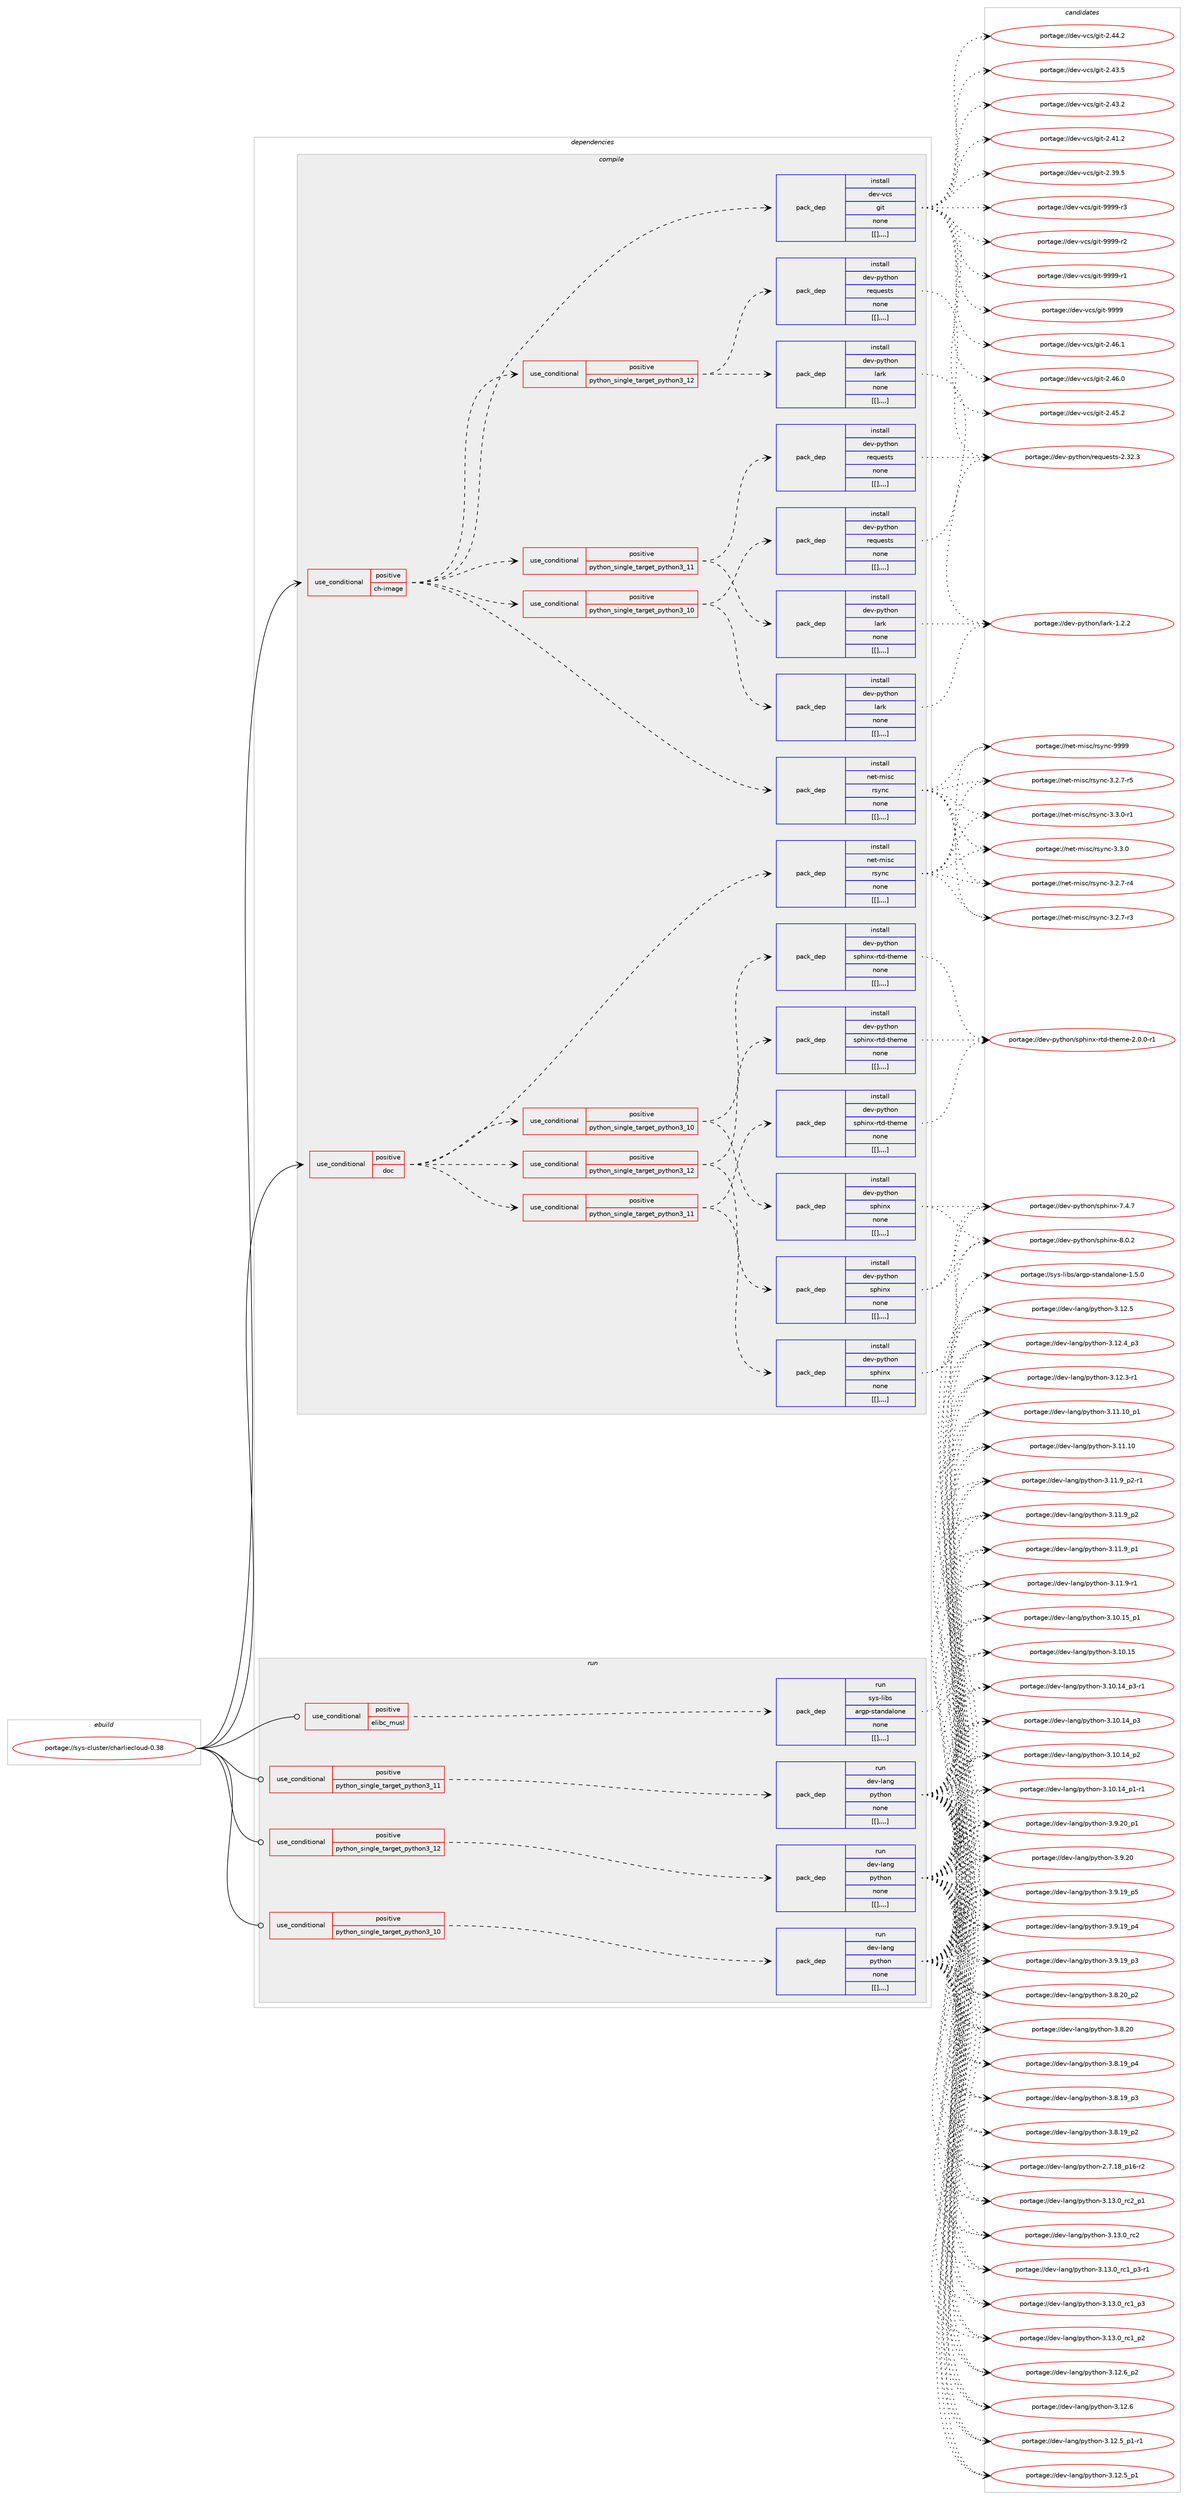 digraph prolog {

# *************
# Graph options
# *************

newrank=true;
concentrate=true;
compound=true;
graph [rankdir=LR,fontname=Helvetica,fontsize=10,ranksep=1.5];#, ranksep=2.5, nodesep=0.2];
edge  [arrowhead=vee];
node  [fontname=Helvetica,fontsize=10];

# **********
# The ebuild
# **********

subgraph cluster_leftcol {
color=gray;
label=<<i>ebuild</i>>;
id [label="portage://sys-cluster/charliecloud-0.38", color=red, width=4, href="../sys-cluster/charliecloud-0.38.svg"];
}

# ****************
# The dependencies
# ****************

subgraph cluster_midcol {
color=gray;
label=<<i>dependencies</i>>;
subgraph cluster_compile {
fillcolor="#eeeeee";
style=filled;
label=<<i>compile</i>>;
subgraph cond118757 {
dependency442443 [label=<<TABLE BORDER="0" CELLBORDER="1" CELLSPACING="0" CELLPADDING="4"><TR><TD ROWSPAN="3" CELLPADDING="10">use_conditional</TD></TR><TR><TD>positive</TD></TR><TR><TD>ch-image</TD></TR></TABLE>>, shape=none, color=red];
subgraph cond118758 {
dependency442444 [label=<<TABLE BORDER="0" CELLBORDER="1" CELLSPACING="0" CELLPADDING="4"><TR><TD ROWSPAN="3" CELLPADDING="10">use_conditional</TD></TR><TR><TD>positive</TD></TR><TR><TD>python_single_target_python3_10</TD></TR></TABLE>>, shape=none, color=red];
subgraph pack320725 {
dependency442445 [label=<<TABLE BORDER="0" CELLBORDER="1" CELLSPACING="0" CELLPADDING="4" WIDTH="220"><TR><TD ROWSPAN="6" CELLPADDING="30">pack_dep</TD></TR><TR><TD WIDTH="110">install</TD></TR><TR><TD>dev-python</TD></TR><TR><TD>lark</TD></TR><TR><TD>none</TD></TR><TR><TD>[[],,,,]</TD></TR></TABLE>>, shape=none, color=blue];
}
dependency442444:e -> dependency442445:w [weight=20,style="dashed",arrowhead="vee"];
subgraph pack320726 {
dependency442446 [label=<<TABLE BORDER="0" CELLBORDER="1" CELLSPACING="0" CELLPADDING="4" WIDTH="220"><TR><TD ROWSPAN="6" CELLPADDING="30">pack_dep</TD></TR><TR><TD WIDTH="110">install</TD></TR><TR><TD>dev-python</TD></TR><TR><TD>requests</TD></TR><TR><TD>none</TD></TR><TR><TD>[[],,,,]</TD></TR></TABLE>>, shape=none, color=blue];
}
dependency442444:e -> dependency442446:w [weight=20,style="dashed",arrowhead="vee"];
}
dependency442443:e -> dependency442444:w [weight=20,style="dashed",arrowhead="vee"];
subgraph cond118759 {
dependency442447 [label=<<TABLE BORDER="0" CELLBORDER="1" CELLSPACING="0" CELLPADDING="4"><TR><TD ROWSPAN="3" CELLPADDING="10">use_conditional</TD></TR><TR><TD>positive</TD></TR><TR><TD>python_single_target_python3_11</TD></TR></TABLE>>, shape=none, color=red];
subgraph pack320727 {
dependency442448 [label=<<TABLE BORDER="0" CELLBORDER="1" CELLSPACING="0" CELLPADDING="4" WIDTH="220"><TR><TD ROWSPAN="6" CELLPADDING="30">pack_dep</TD></TR><TR><TD WIDTH="110">install</TD></TR><TR><TD>dev-python</TD></TR><TR><TD>lark</TD></TR><TR><TD>none</TD></TR><TR><TD>[[],,,,]</TD></TR></TABLE>>, shape=none, color=blue];
}
dependency442447:e -> dependency442448:w [weight=20,style="dashed",arrowhead="vee"];
subgraph pack320728 {
dependency442449 [label=<<TABLE BORDER="0" CELLBORDER="1" CELLSPACING="0" CELLPADDING="4" WIDTH="220"><TR><TD ROWSPAN="6" CELLPADDING="30">pack_dep</TD></TR><TR><TD WIDTH="110">install</TD></TR><TR><TD>dev-python</TD></TR><TR><TD>requests</TD></TR><TR><TD>none</TD></TR><TR><TD>[[],,,,]</TD></TR></TABLE>>, shape=none, color=blue];
}
dependency442447:e -> dependency442449:w [weight=20,style="dashed",arrowhead="vee"];
}
dependency442443:e -> dependency442447:w [weight=20,style="dashed",arrowhead="vee"];
subgraph cond118760 {
dependency442450 [label=<<TABLE BORDER="0" CELLBORDER="1" CELLSPACING="0" CELLPADDING="4"><TR><TD ROWSPAN="3" CELLPADDING="10">use_conditional</TD></TR><TR><TD>positive</TD></TR><TR><TD>python_single_target_python3_12</TD></TR></TABLE>>, shape=none, color=red];
subgraph pack320729 {
dependency442451 [label=<<TABLE BORDER="0" CELLBORDER="1" CELLSPACING="0" CELLPADDING="4" WIDTH="220"><TR><TD ROWSPAN="6" CELLPADDING="30">pack_dep</TD></TR><TR><TD WIDTH="110">install</TD></TR><TR><TD>dev-python</TD></TR><TR><TD>lark</TD></TR><TR><TD>none</TD></TR><TR><TD>[[],,,,]</TD></TR></TABLE>>, shape=none, color=blue];
}
dependency442450:e -> dependency442451:w [weight=20,style="dashed",arrowhead="vee"];
subgraph pack320730 {
dependency442452 [label=<<TABLE BORDER="0" CELLBORDER="1" CELLSPACING="0" CELLPADDING="4" WIDTH="220"><TR><TD ROWSPAN="6" CELLPADDING="30">pack_dep</TD></TR><TR><TD WIDTH="110">install</TD></TR><TR><TD>dev-python</TD></TR><TR><TD>requests</TD></TR><TR><TD>none</TD></TR><TR><TD>[[],,,,]</TD></TR></TABLE>>, shape=none, color=blue];
}
dependency442450:e -> dependency442452:w [weight=20,style="dashed",arrowhead="vee"];
}
dependency442443:e -> dependency442450:w [weight=20,style="dashed",arrowhead="vee"];
subgraph pack320731 {
dependency442453 [label=<<TABLE BORDER="0" CELLBORDER="1" CELLSPACING="0" CELLPADDING="4" WIDTH="220"><TR><TD ROWSPAN="6" CELLPADDING="30">pack_dep</TD></TR><TR><TD WIDTH="110">install</TD></TR><TR><TD>dev-vcs</TD></TR><TR><TD>git</TD></TR><TR><TD>none</TD></TR><TR><TD>[[],,,,]</TD></TR></TABLE>>, shape=none, color=blue];
}
dependency442443:e -> dependency442453:w [weight=20,style="dashed",arrowhead="vee"];
subgraph pack320732 {
dependency442454 [label=<<TABLE BORDER="0" CELLBORDER="1" CELLSPACING="0" CELLPADDING="4" WIDTH="220"><TR><TD ROWSPAN="6" CELLPADDING="30">pack_dep</TD></TR><TR><TD WIDTH="110">install</TD></TR><TR><TD>net-misc</TD></TR><TR><TD>rsync</TD></TR><TR><TD>none</TD></TR><TR><TD>[[],,,,]</TD></TR></TABLE>>, shape=none, color=blue];
}
dependency442443:e -> dependency442454:w [weight=20,style="dashed",arrowhead="vee"];
}
id:e -> dependency442443:w [weight=20,style="solid",arrowhead="vee"];
subgraph cond118761 {
dependency442455 [label=<<TABLE BORDER="0" CELLBORDER="1" CELLSPACING="0" CELLPADDING="4"><TR><TD ROWSPAN="3" CELLPADDING="10">use_conditional</TD></TR><TR><TD>positive</TD></TR><TR><TD>doc</TD></TR></TABLE>>, shape=none, color=red];
subgraph cond118762 {
dependency442456 [label=<<TABLE BORDER="0" CELLBORDER="1" CELLSPACING="0" CELLPADDING="4"><TR><TD ROWSPAN="3" CELLPADDING="10">use_conditional</TD></TR><TR><TD>positive</TD></TR><TR><TD>python_single_target_python3_10</TD></TR></TABLE>>, shape=none, color=red];
subgraph pack320733 {
dependency442457 [label=<<TABLE BORDER="0" CELLBORDER="1" CELLSPACING="0" CELLPADDING="4" WIDTH="220"><TR><TD ROWSPAN="6" CELLPADDING="30">pack_dep</TD></TR><TR><TD WIDTH="110">install</TD></TR><TR><TD>dev-python</TD></TR><TR><TD>sphinx</TD></TR><TR><TD>none</TD></TR><TR><TD>[[],,,,]</TD></TR></TABLE>>, shape=none, color=blue];
}
dependency442456:e -> dependency442457:w [weight=20,style="dashed",arrowhead="vee"];
subgraph pack320734 {
dependency442458 [label=<<TABLE BORDER="0" CELLBORDER="1" CELLSPACING="0" CELLPADDING="4" WIDTH="220"><TR><TD ROWSPAN="6" CELLPADDING="30">pack_dep</TD></TR><TR><TD WIDTH="110">install</TD></TR><TR><TD>dev-python</TD></TR><TR><TD>sphinx-rtd-theme</TD></TR><TR><TD>none</TD></TR><TR><TD>[[],,,,]</TD></TR></TABLE>>, shape=none, color=blue];
}
dependency442456:e -> dependency442458:w [weight=20,style="dashed",arrowhead="vee"];
}
dependency442455:e -> dependency442456:w [weight=20,style="dashed",arrowhead="vee"];
subgraph cond118763 {
dependency442459 [label=<<TABLE BORDER="0" CELLBORDER="1" CELLSPACING="0" CELLPADDING="4"><TR><TD ROWSPAN="3" CELLPADDING="10">use_conditional</TD></TR><TR><TD>positive</TD></TR><TR><TD>python_single_target_python3_11</TD></TR></TABLE>>, shape=none, color=red];
subgraph pack320735 {
dependency442460 [label=<<TABLE BORDER="0" CELLBORDER="1" CELLSPACING="0" CELLPADDING="4" WIDTH="220"><TR><TD ROWSPAN="6" CELLPADDING="30">pack_dep</TD></TR><TR><TD WIDTH="110">install</TD></TR><TR><TD>dev-python</TD></TR><TR><TD>sphinx</TD></TR><TR><TD>none</TD></TR><TR><TD>[[],,,,]</TD></TR></TABLE>>, shape=none, color=blue];
}
dependency442459:e -> dependency442460:w [weight=20,style="dashed",arrowhead="vee"];
subgraph pack320736 {
dependency442461 [label=<<TABLE BORDER="0" CELLBORDER="1" CELLSPACING="0" CELLPADDING="4" WIDTH="220"><TR><TD ROWSPAN="6" CELLPADDING="30">pack_dep</TD></TR><TR><TD WIDTH="110">install</TD></TR><TR><TD>dev-python</TD></TR><TR><TD>sphinx-rtd-theme</TD></TR><TR><TD>none</TD></TR><TR><TD>[[],,,,]</TD></TR></TABLE>>, shape=none, color=blue];
}
dependency442459:e -> dependency442461:w [weight=20,style="dashed",arrowhead="vee"];
}
dependency442455:e -> dependency442459:w [weight=20,style="dashed",arrowhead="vee"];
subgraph cond118764 {
dependency442462 [label=<<TABLE BORDER="0" CELLBORDER="1" CELLSPACING="0" CELLPADDING="4"><TR><TD ROWSPAN="3" CELLPADDING="10">use_conditional</TD></TR><TR><TD>positive</TD></TR><TR><TD>python_single_target_python3_12</TD></TR></TABLE>>, shape=none, color=red];
subgraph pack320737 {
dependency442463 [label=<<TABLE BORDER="0" CELLBORDER="1" CELLSPACING="0" CELLPADDING="4" WIDTH="220"><TR><TD ROWSPAN="6" CELLPADDING="30">pack_dep</TD></TR><TR><TD WIDTH="110">install</TD></TR><TR><TD>dev-python</TD></TR><TR><TD>sphinx</TD></TR><TR><TD>none</TD></TR><TR><TD>[[],,,,]</TD></TR></TABLE>>, shape=none, color=blue];
}
dependency442462:e -> dependency442463:w [weight=20,style="dashed",arrowhead="vee"];
subgraph pack320738 {
dependency442464 [label=<<TABLE BORDER="0" CELLBORDER="1" CELLSPACING="0" CELLPADDING="4" WIDTH="220"><TR><TD ROWSPAN="6" CELLPADDING="30">pack_dep</TD></TR><TR><TD WIDTH="110">install</TD></TR><TR><TD>dev-python</TD></TR><TR><TD>sphinx-rtd-theme</TD></TR><TR><TD>none</TD></TR><TR><TD>[[],,,,]</TD></TR></TABLE>>, shape=none, color=blue];
}
dependency442462:e -> dependency442464:w [weight=20,style="dashed",arrowhead="vee"];
}
dependency442455:e -> dependency442462:w [weight=20,style="dashed",arrowhead="vee"];
subgraph pack320739 {
dependency442465 [label=<<TABLE BORDER="0" CELLBORDER="1" CELLSPACING="0" CELLPADDING="4" WIDTH="220"><TR><TD ROWSPAN="6" CELLPADDING="30">pack_dep</TD></TR><TR><TD WIDTH="110">install</TD></TR><TR><TD>net-misc</TD></TR><TR><TD>rsync</TD></TR><TR><TD>none</TD></TR><TR><TD>[[],,,,]</TD></TR></TABLE>>, shape=none, color=blue];
}
dependency442455:e -> dependency442465:w [weight=20,style="dashed",arrowhead="vee"];
}
id:e -> dependency442455:w [weight=20,style="solid",arrowhead="vee"];
}
subgraph cluster_compileandrun {
fillcolor="#eeeeee";
style=filled;
label=<<i>compile and run</i>>;
}
subgraph cluster_run {
fillcolor="#eeeeee";
style=filled;
label=<<i>run</i>>;
subgraph cond118765 {
dependency442466 [label=<<TABLE BORDER="0" CELLBORDER="1" CELLSPACING="0" CELLPADDING="4"><TR><TD ROWSPAN="3" CELLPADDING="10">use_conditional</TD></TR><TR><TD>positive</TD></TR><TR><TD>elibc_musl</TD></TR></TABLE>>, shape=none, color=red];
subgraph pack320740 {
dependency442467 [label=<<TABLE BORDER="0" CELLBORDER="1" CELLSPACING="0" CELLPADDING="4" WIDTH="220"><TR><TD ROWSPAN="6" CELLPADDING="30">pack_dep</TD></TR><TR><TD WIDTH="110">run</TD></TR><TR><TD>sys-libs</TD></TR><TR><TD>argp-standalone</TD></TR><TR><TD>none</TD></TR><TR><TD>[[],,,,]</TD></TR></TABLE>>, shape=none, color=blue];
}
dependency442466:e -> dependency442467:w [weight=20,style="dashed",arrowhead="vee"];
}
id:e -> dependency442466:w [weight=20,style="solid",arrowhead="odot"];
subgraph cond118766 {
dependency442468 [label=<<TABLE BORDER="0" CELLBORDER="1" CELLSPACING="0" CELLPADDING="4"><TR><TD ROWSPAN="3" CELLPADDING="10">use_conditional</TD></TR><TR><TD>positive</TD></TR><TR><TD>python_single_target_python3_10</TD></TR></TABLE>>, shape=none, color=red];
subgraph pack320741 {
dependency442469 [label=<<TABLE BORDER="0" CELLBORDER="1" CELLSPACING="0" CELLPADDING="4" WIDTH="220"><TR><TD ROWSPAN="6" CELLPADDING="30">pack_dep</TD></TR><TR><TD WIDTH="110">run</TD></TR><TR><TD>dev-lang</TD></TR><TR><TD>python</TD></TR><TR><TD>none</TD></TR><TR><TD>[[],,,,]</TD></TR></TABLE>>, shape=none, color=blue];
}
dependency442468:e -> dependency442469:w [weight=20,style="dashed",arrowhead="vee"];
}
id:e -> dependency442468:w [weight=20,style="solid",arrowhead="odot"];
subgraph cond118767 {
dependency442470 [label=<<TABLE BORDER="0" CELLBORDER="1" CELLSPACING="0" CELLPADDING="4"><TR><TD ROWSPAN="3" CELLPADDING="10">use_conditional</TD></TR><TR><TD>positive</TD></TR><TR><TD>python_single_target_python3_11</TD></TR></TABLE>>, shape=none, color=red];
subgraph pack320742 {
dependency442471 [label=<<TABLE BORDER="0" CELLBORDER="1" CELLSPACING="0" CELLPADDING="4" WIDTH="220"><TR><TD ROWSPAN="6" CELLPADDING="30">pack_dep</TD></TR><TR><TD WIDTH="110">run</TD></TR><TR><TD>dev-lang</TD></TR><TR><TD>python</TD></TR><TR><TD>none</TD></TR><TR><TD>[[],,,,]</TD></TR></TABLE>>, shape=none, color=blue];
}
dependency442470:e -> dependency442471:w [weight=20,style="dashed",arrowhead="vee"];
}
id:e -> dependency442470:w [weight=20,style="solid",arrowhead="odot"];
subgraph cond118768 {
dependency442472 [label=<<TABLE BORDER="0" CELLBORDER="1" CELLSPACING="0" CELLPADDING="4"><TR><TD ROWSPAN="3" CELLPADDING="10">use_conditional</TD></TR><TR><TD>positive</TD></TR><TR><TD>python_single_target_python3_12</TD></TR></TABLE>>, shape=none, color=red];
subgraph pack320743 {
dependency442473 [label=<<TABLE BORDER="0" CELLBORDER="1" CELLSPACING="0" CELLPADDING="4" WIDTH="220"><TR><TD ROWSPAN="6" CELLPADDING="30">pack_dep</TD></TR><TR><TD WIDTH="110">run</TD></TR><TR><TD>dev-lang</TD></TR><TR><TD>python</TD></TR><TR><TD>none</TD></TR><TR><TD>[[],,,,]</TD></TR></TABLE>>, shape=none, color=blue];
}
dependency442472:e -> dependency442473:w [weight=20,style="dashed",arrowhead="vee"];
}
id:e -> dependency442472:w [weight=20,style="solid",arrowhead="odot"];
}
}

# **************
# The candidates
# **************

subgraph cluster_choices {
rank=same;
color=gray;
label=<<i>candidates</i>>;

subgraph choice320725 {
color=black;
nodesep=1;
choice100101118451121211161041111104710897114107454946504650 [label="portage://dev-python/lark-1.2.2", color=red, width=4,href="../dev-python/lark-1.2.2.svg"];
dependency442445:e -> choice100101118451121211161041111104710897114107454946504650:w [style=dotted,weight="100"];
}
subgraph choice320726 {
color=black;
nodesep=1;
choice100101118451121211161041111104711410111311710111511611545504651504651 [label="portage://dev-python/requests-2.32.3", color=red, width=4,href="../dev-python/requests-2.32.3.svg"];
dependency442446:e -> choice100101118451121211161041111104711410111311710111511611545504651504651:w [style=dotted,weight="100"];
}
subgraph choice320727 {
color=black;
nodesep=1;
choice100101118451121211161041111104710897114107454946504650 [label="portage://dev-python/lark-1.2.2", color=red, width=4,href="../dev-python/lark-1.2.2.svg"];
dependency442448:e -> choice100101118451121211161041111104710897114107454946504650:w [style=dotted,weight="100"];
}
subgraph choice320728 {
color=black;
nodesep=1;
choice100101118451121211161041111104711410111311710111511611545504651504651 [label="portage://dev-python/requests-2.32.3", color=red, width=4,href="../dev-python/requests-2.32.3.svg"];
dependency442449:e -> choice100101118451121211161041111104711410111311710111511611545504651504651:w [style=dotted,weight="100"];
}
subgraph choice320729 {
color=black;
nodesep=1;
choice100101118451121211161041111104710897114107454946504650 [label="portage://dev-python/lark-1.2.2", color=red, width=4,href="../dev-python/lark-1.2.2.svg"];
dependency442451:e -> choice100101118451121211161041111104710897114107454946504650:w [style=dotted,weight="100"];
}
subgraph choice320730 {
color=black;
nodesep=1;
choice100101118451121211161041111104711410111311710111511611545504651504651 [label="portage://dev-python/requests-2.32.3", color=red, width=4,href="../dev-python/requests-2.32.3.svg"];
dependency442452:e -> choice100101118451121211161041111104711410111311710111511611545504651504651:w [style=dotted,weight="100"];
}
subgraph choice320731 {
color=black;
nodesep=1;
choice10010111845118991154710310511645575757574511451 [label="portage://dev-vcs/git-9999-r3", color=red, width=4,href="../dev-vcs/git-9999-r3.svg"];
choice10010111845118991154710310511645575757574511450 [label="portage://dev-vcs/git-9999-r2", color=red, width=4,href="../dev-vcs/git-9999-r2.svg"];
choice10010111845118991154710310511645575757574511449 [label="portage://dev-vcs/git-9999-r1", color=red, width=4,href="../dev-vcs/git-9999-r1.svg"];
choice1001011184511899115471031051164557575757 [label="portage://dev-vcs/git-9999", color=red, width=4,href="../dev-vcs/git-9999.svg"];
choice10010111845118991154710310511645504652544649 [label="portage://dev-vcs/git-2.46.1", color=red, width=4,href="../dev-vcs/git-2.46.1.svg"];
choice10010111845118991154710310511645504652544648 [label="portage://dev-vcs/git-2.46.0", color=red, width=4,href="../dev-vcs/git-2.46.0.svg"];
choice10010111845118991154710310511645504652534650 [label="portage://dev-vcs/git-2.45.2", color=red, width=4,href="../dev-vcs/git-2.45.2.svg"];
choice10010111845118991154710310511645504652524650 [label="portage://dev-vcs/git-2.44.2", color=red, width=4,href="../dev-vcs/git-2.44.2.svg"];
choice10010111845118991154710310511645504652514653 [label="portage://dev-vcs/git-2.43.5", color=red, width=4,href="../dev-vcs/git-2.43.5.svg"];
choice10010111845118991154710310511645504652514650 [label="portage://dev-vcs/git-2.43.2", color=red, width=4,href="../dev-vcs/git-2.43.2.svg"];
choice10010111845118991154710310511645504652494650 [label="portage://dev-vcs/git-2.41.2", color=red, width=4,href="../dev-vcs/git-2.41.2.svg"];
choice10010111845118991154710310511645504651574653 [label="portage://dev-vcs/git-2.39.5", color=red, width=4,href="../dev-vcs/git-2.39.5.svg"];
dependency442453:e -> choice10010111845118991154710310511645575757574511451:w [style=dotted,weight="100"];
dependency442453:e -> choice10010111845118991154710310511645575757574511450:w [style=dotted,weight="100"];
dependency442453:e -> choice10010111845118991154710310511645575757574511449:w [style=dotted,weight="100"];
dependency442453:e -> choice1001011184511899115471031051164557575757:w [style=dotted,weight="100"];
dependency442453:e -> choice10010111845118991154710310511645504652544649:w [style=dotted,weight="100"];
dependency442453:e -> choice10010111845118991154710310511645504652544648:w [style=dotted,weight="100"];
dependency442453:e -> choice10010111845118991154710310511645504652534650:w [style=dotted,weight="100"];
dependency442453:e -> choice10010111845118991154710310511645504652524650:w [style=dotted,weight="100"];
dependency442453:e -> choice10010111845118991154710310511645504652514653:w [style=dotted,weight="100"];
dependency442453:e -> choice10010111845118991154710310511645504652514650:w [style=dotted,weight="100"];
dependency442453:e -> choice10010111845118991154710310511645504652494650:w [style=dotted,weight="100"];
dependency442453:e -> choice10010111845118991154710310511645504651574653:w [style=dotted,weight="100"];
}
subgraph choice320732 {
color=black;
nodesep=1;
choice110101116451091051159947114115121110994557575757 [label="portage://net-misc/rsync-9999", color=red, width=4,href="../net-misc/rsync-9999.svg"];
choice110101116451091051159947114115121110994551465146484511449 [label="portage://net-misc/rsync-3.3.0-r1", color=red, width=4,href="../net-misc/rsync-3.3.0-r1.svg"];
choice11010111645109105115994711411512111099455146514648 [label="portage://net-misc/rsync-3.3.0", color=red, width=4,href="../net-misc/rsync-3.3.0.svg"];
choice110101116451091051159947114115121110994551465046554511453 [label="portage://net-misc/rsync-3.2.7-r5", color=red, width=4,href="../net-misc/rsync-3.2.7-r5.svg"];
choice110101116451091051159947114115121110994551465046554511452 [label="portage://net-misc/rsync-3.2.7-r4", color=red, width=4,href="../net-misc/rsync-3.2.7-r4.svg"];
choice110101116451091051159947114115121110994551465046554511451 [label="portage://net-misc/rsync-3.2.7-r3", color=red, width=4,href="../net-misc/rsync-3.2.7-r3.svg"];
dependency442454:e -> choice110101116451091051159947114115121110994557575757:w [style=dotted,weight="100"];
dependency442454:e -> choice110101116451091051159947114115121110994551465146484511449:w [style=dotted,weight="100"];
dependency442454:e -> choice11010111645109105115994711411512111099455146514648:w [style=dotted,weight="100"];
dependency442454:e -> choice110101116451091051159947114115121110994551465046554511453:w [style=dotted,weight="100"];
dependency442454:e -> choice110101116451091051159947114115121110994551465046554511452:w [style=dotted,weight="100"];
dependency442454:e -> choice110101116451091051159947114115121110994551465046554511451:w [style=dotted,weight="100"];
}
subgraph choice320733 {
color=black;
nodesep=1;
choice1001011184511212111610411111047115112104105110120455646484650 [label="portage://dev-python/sphinx-8.0.2", color=red, width=4,href="../dev-python/sphinx-8.0.2.svg"];
choice1001011184511212111610411111047115112104105110120455546524655 [label="portage://dev-python/sphinx-7.4.7", color=red, width=4,href="../dev-python/sphinx-7.4.7.svg"];
dependency442457:e -> choice1001011184511212111610411111047115112104105110120455646484650:w [style=dotted,weight="100"];
dependency442457:e -> choice1001011184511212111610411111047115112104105110120455546524655:w [style=dotted,weight="100"];
}
subgraph choice320734 {
color=black;
nodesep=1;
choice100101118451121211161041111104711511210410511012045114116100451161041011091014550464846484511449 [label="portage://dev-python/sphinx-rtd-theme-2.0.0-r1", color=red, width=4,href="../dev-python/sphinx-rtd-theme-2.0.0-r1.svg"];
dependency442458:e -> choice100101118451121211161041111104711511210410511012045114116100451161041011091014550464846484511449:w [style=dotted,weight="100"];
}
subgraph choice320735 {
color=black;
nodesep=1;
choice1001011184511212111610411111047115112104105110120455646484650 [label="portage://dev-python/sphinx-8.0.2", color=red, width=4,href="../dev-python/sphinx-8.0.2.svg"];
choice1001011184511212111610411111047115112104105110120455546524655 [label="portage://dev-python/sphinx-7.4.7", color=red, width=4,href="../dev-python/sphinx-7.4.7.svg"];
dependency442460:e -> choice1001011184511212111610411111047115112104105110120455646484650:w [style=dotted,weight="100"];
dependency442460:e -> choice1001011184511212111610411111047115112104105110120455546524655:w [style=dotted,weight="100"];
}
subgraph choice320736 {
color=black;
nodesep=1;
choice100101118451121211161041111104711511210410511012045114116100451161041011091014550464846484511449 [label="portage://dev-python/sphinx-rtd-theme-2.0.0-r1", color=red, width=4,href="../dev-python/sphinx-rtd-theme-2.0.0-r1.svg"];
dependency442461:e -> choice100101118451121211161041111104711511210410511012045114116100451161041011091014550464846484511449:w [style=dotted,weight="100"];
}
subgraph choice320737 {
color=black;
nodesep=1;
choice1001011184511212111610411111047115112104105110120455646484650 [label="portage://dev-python/sphinx-8.0.2", color=red, width=4,href="../dev-python/sphinx-8.0.2.svg"];
choice1001011184511212111610411111047115112104105110120455546524655 [label="portage://dev-python/sphinx-7.4.7", color=red, width=4,href="../dev-python/sphinx-7.4.7.svg"];
dependency442463:e -> choice1001011184511212111610411111047115112104105110120455646484650:w [style=dotted,weight="100"];
dependency442463:e -> choice1001011184511212111610411111047115112104105110120455546524655:w [style=dotted,weight="100"];
}
subgraph choice320738 {
color=black;
nodesep=1;
choice100101118451121211161041111104711511210410511012045114116100451161041011091014550464846484511449 [label="portage://dev-python/sphinx-rtd-theme-2.0.0-r1", color=red, width=4,href="../dev-python/sphinx-rtd-theme-2.0.0-r1.svg"];
dependency442464:e -> choice100101118451121211161041111104711511210410511012045114116100451161041011091014550464846484511449:w [style=dotted,weight="100"];
}
subgraph choice320739 {
color=black;
nodesep=1;
choice110101116451091051159947114115121110994557575757 [label="portage://net-misc/rsync-9999", color=red, width=4,href="../net-misc/rsync-9999.svg"];
choice110101116451091051159947114115121110994551465146484511449 [label="portage://net-misc/rsync-3.3.0-r1", color=red, width=4,href="../net-misc/rsync-3.3.0-r1.svg"];
choice11010111645109105115994711411512111099455146514648 [label="portage://net-misc/rsync-3.3.0", color=red, width=4,href="../net-misc/rsync-3.3.0.svg"];
choice110101116451091051159947114115121110994551465046554511453 [label="portage://net-misc/rsync-3.2.7-r5", color=red, width=4,href="../net-misc/rsync-3.2.7-r5.svg"];
choice110101116451091051159947114115121110994551465046554511452 [label="portage://net-misc/rsync-3.2.7-r4", color=red, width=4,href="../net-misc/rsync-3.2.7-r4.svg"];
choice110101116451091051159947114115121110994551465046554511451 [label="portage://net-misc/rsync-3.2.7-r3", color=red, width=4,href="../net-misc/rsync-3.2.7-r3.svg"];
dependency442465:e -> choice110101116451091051159947114115121110994557575757:w [style=dotted,weight="100"];
dependency442465:e -> choice110101116451091051159947114115121110994551465146484511449:w [style=dotted,weight="100"];
dependency442465:e -> choice11010111645109105115994711411512111099455146514648:w [style=dotted,weight="100"];
dependency442465:e -> choice110101116451091051159947114115121110994551465046554511453:w [style=dotted,weight="100"];
dependency442465:e -> choice110101116451091051159947114115121110994551465046554511452:w [style=dotted,weight="100"];
dependency442465:e -> choice110101116451091051159947114115121110994551465046554511451:w [style=dotted,weight="100"];
}
subgraph choice320740 {
color=black;
nodesep=1;
choice11512111545108105981154797114103112451151169711010097108111110101454946534648 [label="portage://sys-libs/argp-standalone-1.5.0", color=red, width=4,href="../sys-libs/argp-standalone-1.5.0.svg"];
dependency442467:e -> choice11512111545108105981154797114103112451151169711010097108111110101454946534648:w [style=dotted,weight="100"];
}
subgraph choice320741 {
color=black;
nodesep=1;
choice100101118451089711010347112121116104111110455146495146489511499509511249 [label="portage://dev-lang/python-3.13.0_rc2_p1", color=red, width=4,href="../dev-lang/python-3.13.0_rc2_p1.svg"];
choice10010111845108971101034711212111610411111045514649514648951149950 [label="portage://dev-lang/python-3.13.0_rc2", color=red, width=4,href="../dev-lang/python-3.13.0_rc2.svg"];
choice1001011184510897110103471121211161041111104551464951464895114994995112514511449 [label="portage://dev-lang/python-3.13.0_rc1_p3-r1", color=red, width=4,href="../dev-lang/python-3.13.0_rc1_p3-r1.svg"];
choice100101118451089711010347112121116104111110455146495146489511499499511251 [label="portage://dev-lang/python-3.13.0_rc1_p3", color=red, width=4,href="../dev-lang/python-3.13.0_rc1_p3.svg"];
choice100101118451089711010347112121116104111110455146495146489511499499511250 [label="portage://dev-lang/python-3.13.0_rc1_p2", color=red, width=4,href="../dev-lang/python-3.13.0_rc1_p2.svg"];
choice100101118451089711010347112121116104111110455146495046549511250 [label="portage://dev-lang/python-3.12.6_p2", color=red, width=4,href="../dev-lang/python-3.12.6_p2.svg"];
choice10010111845108971101034711212111610411111045514649504654 [label="portage://dev-lang/python-3.12.6", color=red, width=4,href="../dev-lang/python-3.12.6.svg"];
choice1001011184510897110103471121211161041111104551464950465395112494511449 [label="portage://dev-lang/python-3.12.5_p1-r1", color=red, width=4,href="../dev-lang/python-3.12.5_p1-r1.svg"];
choice100101118451089711010347112121116104111110455146495046539511249 [label="portage://dev-lang/python-3.12.5_p1", color=red, width=4,href="../dev-lang/python-3.12.5_p1.svg"];
choice10010111845108971101034711212111610411111045514649504653 [label="portage://dev-lang/python-3.12.5", color=red, width=4,href="../dev-lang/python-3.12.5.svg"];
choice100101118451089711010347112121116104111110455146495046529511251 [label="portage://dev-lang/python-3.12.4_p3", color=red, width=4,href="../dev-lang/python-3.12.4_p3.svg"];
choice100101118451089711010347112121116104111110455146495046514511449 [label="portage://dev-lang/python-3.12.3-r1", color=red, width=4,href="../dev-lang/python-3.12.3-r1.svg"];
choice10010111845108971101034711212111610411111045514649494649489511249 [label="portage://dev-lang/python-3.11.10_p1", color=red, width=4,href="../dev-lang/python-3.11.10_p1.svg"];
choice1001011184510897110103471121211161041111104551464949464948 [label="portage://dev-lang/python-3.11.10", color=red, width=4,href="../dev-lang/python-3.11.10.svg"];
choice1001011184510897110103471121211161041111104551464949465795112504511449 [label="portage://dev-lang/python-3.11.9_p2-r1", color=red, width=4,href="../dev-lang/python-3.11.9_p2-r1.svg"];
choice100101118451089711010347112121116104111110455146494946579511250 [label="portage://dev-lang/python-3.11.9_p2", color=red, width=4,href="../dev-lang/python-3.11.9_p2.svg"];
choice100101118451089711010347112121116104111110455146494946579511249 [label="portage://dev-lang/python-3.11.9_p1", color=red, width=4,href="../dev-lang/python-3.11.9_p1.svg"];
choice100101118451089711010347112121116104111110455146494946574511449 [label="portage://dev-lang/python-3.11.9-r1", color=red, width=4,href="../dev-lang/python-3.11.9-r1.svg"];
choice10010111845108971101034711212111610411111045514649484649539511249 [label="portage://dev-lang/python-3.10.15_p1", color=red, width=4,href="../dev-lang/python-3.10.15_p1.svg"];
choice1001011184510897110103471121211161041111104551464948464953 [label="portage://dev-lang/python-3.10.15", color=red, width=4,href="../dev-lang/python-3.10.15.svg"];
choice100101118451089711010347112121116104111110455146494846495295112514511449 [label="portage://dev-lang/python-3.10.14_p3-r1", color=red, width=4,href="../dev-lang/python-3.10.14_p3-r1.svg"];
choice10010111845108971101034711212111610411111045514649484649529511251 [label="portage://dev-lang/python-3.10.14_p3", color=red, width=4,href="../dev-lang/python-3.10.14_p3.svg"];
choice10010111845108971101034711212111610411111045514649484649529511250 [label="portage://dev-lang/python-3.10.14_p2", color=red, width=4,href="../dev-lang/python-3.10.14_p2.svg"];
choice100101118451089711010347112121116104111110455146494846495295112494511449 [label="portage://dev-lang/python-3.10.14_p1-r1", color=red, width=4,href="../dev-lang/python-3.10.14_p1-r1.svg"];
choice100101118451089711010347112121116104111110455146574650489511249 [label="portage://dev-lang/python-3.9.20_p1", color=red, width=4,href="../dev-lang/python-3.9.20_p1.svg"];
choice10010111845108971101034711212111610411111045514657465048 [label="portage://dev-lang/python-3.9.20", color=red, width=4,href="../dev-lang/python-3.9.20.svg"];
choice100101118451089711010347112121116104111110455146574649579511253 [label="portage://dev-lang/python-3.9.19_p5", color=red, width=4,href="../dev-lang/python-3.9.19_p5.svg"];
choice100101118451089711010347112121116104111110455146574649579511252 [label="portage://dev-lang/python-3.9.19_p4", color=red, width=4,href="../dev-lang/python-3.9.19_p4.svg"];
choice100101118451089711010347112121116104111110455146574649579511251 [label="portage://dev-lang/python-3.9.19_p3", color=red, width=4,href="../dev-lang/python-3.9.19_p3.svg"];
choice100101118451089711010347112121116104111110455146564650489511250 [label="portage://dev-lang/python-3.8.20_p2", color=red, width=4,href="../dev-lang/python-3.8.20_p2.svg"];
choice10010111845108971101034711212111610411111045514656465048 [label="portage://dev-lang/python-3.8.20", color=red, width=4,href="../dev-lang/python-3.8.20.svg"];
choice100101118451089711010347112121116104111110455146564649579511252 [label="portage://dev-lang/python-3.8.19_p4", color=red, width=4,href="../dev-lang/python-3.8.19_p4.svg"];
choice100101118451089711010347112121116104111110455146564649579511251 [label="portage://dev-lang/python-3.8.19_p3", color=red, width=4,href="../dev-lang/python-3.8.19_p3.svg"];
choice100101118451089711010347112121116104111110455146564649579511250 [label="portage://dev-lang/python-3.8.19_p2", color=red, width=4,href="../dev-lang/python-3.8.19_p2.svg"];
choice100101118451089711010347112121116104111110455046554649569511249544511450 [label="portage://dev-lang/python-2.7.18_p16-r2", color=red, width=4,href="../dev-lang/python-2.7.18_p16-r2.svg"];
dependency442469:e -> choice100101118451089711010347112121116104111110455146495146489511499509511249:w [style=dotted,weight="100"];
dependency442469:e -> choice10010111845108971101034711212111610411111045514649514648951149950:w [style=dotted,weight="100"];
dependency442469:e -> choice1001011184510897110103471121211161041111104551464951464895114994995112514511449:w [style=dotted,weight="100"];
dependency442469:e -> choice100101118451089711010347112121116104111110455146495146489511499499511251:w [style=dotted,weight="100"];
dependency442469:e -> choice100101118451089711010347112121116104111110455146495146489511499499511250:w [style=dotted,weight="100"];
dependency442469:e -> choice100101118451089711010347112121116104111110455146495046549511250:w [style=dotted,weight="100"];
dependency442469:e -> choice10010111845108971101034711212111610411111045514649504654:w [style=dotted,weight="100"];
dependency442469:e -> choice1001011184510897110103471121211161041111104551464950465395112494511449:w [style=dotted,weight="100"];
dependency442469:e -> choice100101118451089711010347112121116104111110455146495046539511249:w [style=dotted,weight="100"];
dependency442469:e -> choice10010111845108971101034711212111610411111045514649504653:w [style=dotted,weight="100"];
dependency442469:e -> choice100101118451089711010347112121116104111110455146495046529511251:w [style=dotted,weight="100"];
dependency442469:e -> choice100101118451089711010347112121116104111110455146495046514511449:w [style=dotted,weight="100"];
dependency442469:e -> choice10010111845108971101034711212111610411111045514649494649489511249:w [style=dotted,weight="100"];
dependency442469:e -> choice1001011184510897110103471121211161041111104551464949464948:w [style=dotted,weight="100"];
dependency442469:e -> choice1001011184510897110103471121211161041111104551464949465795112504511449:w [style=dotted,weight="100"];
dependency442469:e -> choice100101118451089711010347112121116104111110455146494946579511250:w [style=dotted,weight="100"];
dependency442469:e -> choice100101118451089711010347112121116104111110455146494946579511249:w [style=dotted,weight="100"];
dependency442469:e -> choice100101118451089711010347112121116104111110455146494946574511449:w [style=dotted,weight="100"];
dependency442469:e -> choice10010111845108971101034711212111610411111045514649484649539511249:w [style=dotted,weight="100"];
dependency442469:e -> choice1001011184510897110103471121211161041111104551464948464953:w [style=dotted,weight="100"];
dependency442469:e -> choice100101118451089711010347112121116104111110455146494846495295112514511449:w [style=dotted,weight="100"];
dependency442469:e -> choice10010111845108971101034711212111610411111045514649484649529511251:w [style=dotted,weight="100"];
dependency442469:e -> choice10010111845108971101034711212111610411111045514649484649529511250:w [style=dotted,weight="100"];
dependency442469:e -> choice100101118451089711010347112121116104111110455146494846495295112494511449:w [style=dotted,weight="100"];
dependency442469:e -> choice100101118451089711010347112121116104111110455146574650489511249:w [style=dotted,weight="100"];
dependency442469:e -> choice10010111845108971101034711212111610411111045514657465048:w [style=dotted,weight="100"];
dependency442469:e -> choice100101118451089711010347112121116104111110455146574649579511253:w [style=dotted,weight="100"];
dependency442469:e -> choice100101118451089711010347112121116104111110455146574649579511252:w [style=dotted,weight="100"];
dependency442469:e -> choice100101118451089711010347112121116104111110455146574649579511251:w [style=dotted,weight="100"];
dependency442469:e -> choice100101118451089711010347112121116104111110455146564650489511250:w [style=dotted,weight="100"];
dependency442469:e -> choice10010111845108971101034711212111610411111045514656465048:w [style=dotted,weight="100"];
dependency442469:e -> choice100101118451089711010347112121116104111110455146564649579511252:w [style=dotted,weight="100"];
dependency442469:e -> choice100101118451089711010347112121116104111110455146564649579511251:w [style=dotted,weight="100"];
dependency442469:e -> choice100101118451089711010347112121116104111110455146564649579511250:w [style=dotted,weight="100"];
dependency442469:e -> choice100101118451089711010347112121116104111110455046554649569511249544511450:w [style=dotted,weight="100"];
}
subgraph choice320742 {
color=black;
nodesep=1;
choice100101118451089711010347112121116104111110455146495146489511499509511249 [label="portage://dev-lang/python-3.13.0_rc2_p1", color=red, width=4,href="../dev-lang/python-3.13.0_rc2_p1.svg"];
choice10010111845108971101034711212111610411111045514649514648951149950 [label="portage://dev-lang/python-3.13.0_rc2", color=red, width=4,href="../dev-lang/python-3.13.0_rc2.svg"];
choice1001011184510897110103471121211161041111104551464951464895114994995112514511449 [label="portage://dev-lang/python-3.13.0_rc1_p3-r1", color=red, width=4,href="../dev-lang/python-3.13.0_rc1_p3-r1.svg"];
choice100101118451089711010347112121116104111110455146495146489511499499511251 [label="portage://dev-lang/python-3.13.0_rc1_p3", color=red, width=4,href="../dev-lang/python-3.13.0_rc1_p3.svg"];
choice100101118451089711010347112121116104111110455146495146489511499499511250 [label="portage://dev-lang/python-3.13.0_rc1_p2", color=red, width=4,href="../dev-lang/python-3.13.0_rc1_p2.svg"];
choice100101118451089711010347112121116104111110455146495046549511250 [label="portage://dev-lang/python-3.12.6_p2", color=red, width=4,href="../dev-lang/python-3.12.6_p2.svg"];
choice10010111845108971101034711212111610411111045514649504654 [label="portage://dev-lang/python-3.12.6", color=red, width=4,href="../dev-lang/python-3.12.6.svg"];
choice1001011184510897110103471121211161041111104551464950465395112494511449 [label="portage://dev-lang/python-3.12.5_p1-r1", color=red, width=4,href="../dev-lang/python-3.12.5_p1-r1.svg"];
choice100101118451089711010347112121116104111110455146495046539511249 [label="portage://dev-lang/python-3.12.5_p1", color=red, width=4,href="../dev-lang/python-3.12.5_p1.svg"];
choice10010111845108971101034711212111610411111045514649504653 [label="portage://dev-lang/python-3.12.5", color=red, width=4,href="../dev-lang/python-3.12.5.svg"];
choice100101118451089711010347112121116104111110455146495046529511251 [label="portage://dev-lang/python-3.12.4_p3", color=red, width=4,href="../dev-lang/python-3.12.4_p3.svg"];
choice100101118451089711010347112121116104111110455146495046514511449 [label="portage://dev-lang/python-3.12.3-r1", color=red, width=4,href="../dev-lang/python-3.12.3-r1.svg"];
choice10010111845108971101034711212111610411111045514649494649489511249 [label="portage://dev-lang/python-3.11.10_p1", color=red, width=4,href="../dev-lang/python-3.11.10_p1.svg"];
choice1001011184510897110103471121211161041111104551464949464948 [label="portage://dev-lang/python-3.11.10", color=red, width=4,href="../dev-lang/python-3.11.10.svg"];
choice1001011184510897110103471121211161041111104551464949465795112504511449 [label="portage://dev-lang/python-3.11.9_p2-r1", color=red, width=4,href="../dev-lang/python-3.11.9_p2-r1.svg"];
choice100101118451089711010347112121116104111110455146494946579511250 [label="portage://dev-lang/python-3.11.9_p2", color=red, width=4,href="../dev-lang/python-3.11.9_p2.svg"];
choice100101118451089711010347112121116104111110455146494946579511249 [label="portage://dev-lang/python-3.11.9_p1", color=red, width=4,href="../dev-lang/python-3.11.9_p1.svg"];
choice100101118451089711010347112121116104111110455146494946574511449 [label="portage://dev-lang/python-3.11.9-r1", color=red, width=4,href="../dev-lang/python-3.11.9-r1.svg"];
choice10010111845108971101034711212111610411111045514649484649539511249 [label="portage://dev-lang/python-3.10.15_p1", color=red, width=4,href="../dev-lang/python-3.10.15_p1.svg"];
choice1001011184510897110103471121211161041111104551464948464953 [label="portage://dev-lang/python-3.10.15", color=red, width=4,href="../dev-lang/python-3.10.15.svg"];
choice100101118451089711010347112121116104111110455146494846495295112514511449 [label="portage://dev-lang/python-3.10.14_p3-r1", color=red, width=4,href="../dev-lang/python-3.10.14_p3-r1.svg"];
choice10010111845108971101034711212111610411111045514649484649529511251 [label="portage://dev-lang/python-3.10.14_p3", color=red, width=4,href="../dev-lang/python-3.10.14_p3.svg"];
choice10010111845108971101034711212111610411111045514649484649529511250 [label="portage://dev-lang/python-3.10.14_p2", color=red, width=4,href="../dev-lang/python-3.10.14_p2.svg"];
choice100101118451089711010347112121116104111110455146494846495295112494511449 [label="portage://dev-lang/python-3.10.14_p1-r1", color=red, width=4,href="../dev-lang/python-3.10.14_p1-r1.svg"];
choice100101118451089711010347112121116104111110455146574650489511249 [label="portage://dev-lang/python-3.9.20_p1", color=red, width=4,href="../dev-lang/python-3.9.20_p1.svg"];
choice10010111845108971101034711212111610411111045514657465048 [label="portage://dev-lang/python-3.9.20", color=red, width=4,href="../dev-lang/python-3.9.20.svg"];
choice100101118451089711010347112121116104111110455146574649579511253 [label="portage://dev-lang/python-3.9.19_p5", color=red, width=4,href="../dev-lang/python-3.9.19_p5.svg"];
choice100101118451089711010347112121116104111110455146574649579511252 [label="portage://dev-lang/python-3.9.19_p4", color=red, width=4,href="../dev-lang/python-3.9.19_p4.svg"];
choice100101118451089711010347112121116104111110455146574649579511251 [label="portage://dev-lang/python-3.9.19_p3", color=red, width=4,href="../dev-lang/python-3.9.19_p3.svg"];
choice100101118451089711010347112121116104111110455146564650489511250 [label="portage://dev-lang/python-3.8.20_p2", color=red, width=4,href="../dev-lang/python-3.8.20_p2.svg"];
choice10010111845108971101034711212111610411111045514656465048 [label="portage://dev-lang/python-3.8.20", color=red, width=4,href="../dev-lang/python-3.8.20.svg"];
choice100101118451089711010347112121116104111110455146564649579511252 [label="portage://dev-lang/python-3.8.19_p4", color=red, width=4,href="../dev-lang/python-3.8.19_p4.svg"];
choice100101118451089711010347112121116104111110455146564649579511251 [label="portage://dev-lang/python-3.8.19_p3", color=red, width=4,href="../dev-lang/python-3.8.19_p3.svg"];
choice100101118451089711010347112121116104111110455146564649579511250 [label="portage://dev-lang/python-3.8.19_p2", color=red, width=4,href="../dev-lang/python-3.8.19_p2.svg"];
choice100101118451089711010347112121116104111110455046554649569511249544511450 [label="portage://dev-lang/python-2.7.18_p16-r2", color=red, width=4,href="../dev-lang/python-2.7.18_p16-r2.svg"];
dependency442471:e -> choice100101118451089711010347112121116104111110455146495146489511499509511249:w [style=dotted,weight="100"];
dependency442471:e -> choice10010111845108971101034711212111610411111045514649514648951149950:w [style=dotted,weight="100"];
dependency442471:e -> choice1001011184510897110103471121211161041111104551464951464895114994995112514511449:w [style=dotted,weight="100"];
dependency442471:e -> choice100101118451089711010347112121116104111110455146495146489511499499511251:w [style=dotted,weight="100"];
dependency442471:e -> choice100101118451089711010347112121116104111110455146495146489511499499511250:w [style=dotted,weight="100"];
dependency442471:e -> choice100101118451089711010347112121116104111110455146495046549511250:w [style=dotted,weight="100"];
dependency442471:e -> choice10010111845108971101034711212111610411111045514649504654:w [style=dotted,weight="100"];
dependency442471:e -> choice1001011184510897110103471121211161041111104551464950465395112494511449:w [style=dotted,weight="100"];
dependency442471:e -> choice100101118451089711010347112121116104111110455146495046539511249:w [style=dotted,weight="100"];
dependency442471:e -> choice10010111845108971101034711212111610411111045514649504653:w [style=dotted,weight="100"];
dependency442471:e -> choice100101118451089711010347112121116104111110455146495046529511251:w [style=dotted,weight="100"];
dependency442471:e -> choice100101118451089711010347112121116104111110455146495046514511449:w [style=dotted,weight="100"];
dependency442471:e -> choice10010111845108971101034711212111610411111045514649494649489511249:w [style=dotted,weight="100"];
dependency442471:e -> choice1001011184510897110103471121211161041111104551464949464948:w [style=dotted,weight="100"];
dependency442471:e -> choice1001011184510897110103471121211161041111104551464949465795112504511449:w [style=dotted,weight="100"];
dependency442471:e -> choice100101118451089711010347112121116104111110455146494946579511250:w [style=dotted,weight="100"];
dependency442471:e -> choice100101118451089711010347112121116104111110455146494946579511249:w [style=dotted,weight="100"];
dependency442471:e -> choice100101118451089711010347112121116104111110455146494946574511449:w [style=dotted,weight="100"];
dependency442471:e -> choice10010111845108971101034711212111610411111045514649484649539511249:w [style=dotted,weight="100"];
dependency442471:e -> choice1001011184510897110103471121211161041111104551464948464953:w [style=dotted,weight="100"];
dependency442471:e -> choice100101118451089711010347112121116104111110455146494846495295112514511449:w [style=dotted,weight="100"];
dependency442471:e -> choice10010111845108971101034711212111610411111045514649484649529511251:w [style=dotted,weight="100"];
dependency442471:e -> choice10010111845108971101034711212111610411111045514649484649529511250:w [style=dotted,weight="100"];
dependency442471:e -> choice100101118451089711010347112121116104111110455146494846495295112494511449:w [style=dotted,weight="100"];
dependency442471:e -> choice100101118451089711010347112121116104111110455146574650489511249:w [style=dotted,weight="100"];
dependency442471:e -> choice10010111845108971101034711212111610411111045514657465048:w [style=dotted,weight="100"];
dependency442471:e -> choice100101118451089711010347112121116104111110455146574649579511253:w [style=dotted,weight="100"];
dependency442471:e -> choice100101118451089711010347112121116104111110455146574649579511252:w [style=dotted,weight="100"];
dependency442471:e -> choice100101118451089711010347112121116104111110455146574649579511251:w [style=dotted,weight="100"];
dependency442471:e -> choice100101118451089711010347112121116104111110455146564650489511250:w [style=dotted,weight="100"];
dependency442471:e -> choice10010111845108971101034711212111610411111045514656465048:w [style=dotted,weight="100"];
dependency442471:e -> choice100101118451089711010347112121116104111110455146564649579511252:w [style=dotted,weight="100"];
dependency442471:e -> choice100101118451089711010347112121116104111110455146564649579511251:w [style=dotted,weight="100"];
dependency442471:e -> choice100101118451089711010347112121116104111110455146564649579511250:w [style=dotted,weight="100"];
dependency442471:e -> choice100101118451089711010347112121116104111110455046554649569511249544511450:w [style=dotted,weight="100"];
}
subgraph choice320743 {
color=black;
nodesep=1;
choice100101118451089711010347112121116104111110455146495146489511499509511249 [label="portage://dev-lang/python-3.13.0_rc2_p1", color=red, width=4,href="../dev-lang/python-3.13.0_rc2_p1.svg"];
choice10010111845108971101034711212111610411111045514649514648951149950 [label="portage://dev-lang/python-3.13.0_rc2", color=red, width=4,href="../dev-lang/python-3.13.0_rc2.svg"];
choice1001011184510897110103471121211161041111104551464951464895114994995112514511449 [label="portage://dev-lang/python-3.13.0_rc1_p3-r1", color=red, width=4,href="../dev-lang/python-3.13.0_rc1_p3-r1.svg"];
choice100101118451089711010347112121116104111110455146495146489511499499511251 [label="portage://dev-lang/python-3.13.0_rc1_p3", color=red, width=4,href="../dev-lang/python-3.13.0_rc1_p3.svg"];
choice100101118451089711010347112121116104111110455146495146489511499499511250 [label="portage://dev-lang/python-3.13.0_rc1_p2", color=red, width=4,href="../dev-lang/python-3.13.0_rc1_p2.svg"];
choice100101118451089711010347112121116104111110455146495046549511250 [label="portage://dev-lang/python-3.12.6_p2", color=red, width=4,href="../dev-lang/python-3.12.6_p2.svg"];
choice10010111845108971101034711212111610411111045514649504654 [label="portage://dev-lang/python-3.12.6", color=red, width=4,href="../dev-lang/python-3.12.6.svg"];
choice1001011184510897110103471121211161041111104551464950465395112494511449 [label="portage://dev-lang/python-3.12.5_p1-r1", color=red, width=4,href="../dev-lang/python-3.12.5_p1-r1.svg"];
choice100101118451089711010347112121116104111110455146495046539511249 [label="portage://dev-lang/python-3.12.5_p1", color=red, width=4,href="../dev-lang/python-3.12.5_p1.svg"];
choice10010111845108971101034711212111610411111045514649504653 [label="portage://dev-lang/python-3.12.5", color=red, width=4,href="../dev-lang/python-3.12.5.svg"];
choice100101118451089711010347112121116104111110455146495046529511251 [label="portage://dev-lang/python-3.12.4_p3", color=red, width=4,href="../dev-lang/python-3.12.4_p3.svg"];
choice100101118451089711010347112121116104111110455146495046514511449 [label="portage://dev-lang/python-3.12.3-r1", color=red, width=4,href="../dev-lang/python-3.12.3-r1.svg"];
choice10010111845108971101034711212111610411111045514649494649489511249 [label="portage://dev-lang/python-3.11.10_p1", color=red, width=4,href="../dev-lang/python-3.11.10_p1.svg"];
choice1001011184510897110103471121211161041111104551464949464948 [label="portage://dev-lang/python-3.11.10", color=red, width=4,href="../dev-lang/python-3.11.10.svg"];
choice1001011184510897110103471121211161041111104551464949465795112504511449 [label="portage://dev-lang/python-3.11.9_p2-r1", color=red, width=4,href="../dev-lang/python-3.11.9_p2-r1.svg"];
choice100101118451089711010347112121116104111110455146494946579511250 [label="portage://dev-lang/python-3.11.9_p2", color=red, width=4,href="../dev-lang/python-3.11.9_p2.svg"];
choice100101118451089711010347112121116104111110455146494946579511249 [label="portage://dev-lang/python-3.11.9_p1", color=red, width=4,href="../dev-lang/python-3.11.9_p1.svg"];
choice100101118451089711010347112121116104111110455146494946574511449 [label="portage://dev-lang/python-3.11.9-r1", color=red, width=4,href="../dev-lang/python-3.11.9-r1.svg"];
choice10010111845108971101034711212111610411111045514649484649539511249 [label="portage://dev-lang/python-3.10.15_p1", color=red, width=4,href="../dev-lang/python-3.10.15_p1.svg"];
choice1001011184510897110103471121211161041111104551464948464953 [label="portage://dev-lang/python-3.10.15", color=red, width=4,href="../dev-lang/python-3.10.15.svg"];
choice100101118451089711010347112121116104111110455146494846495295112514511449 [label="portage://dev-lang/python-3.10.14_p3-r1", color=red, width=4,href="../dev-lang/python-3.10.14_p3-r1.svg"];
choice10010111845108971101034711212111610411111045514649484649529511251 [label="portage://dev-lang/python-3.10.14_p3", color=red, width=4,href="../dev-lang/python-3.10.14_p3.svg"];
choice10010111845108971101034711212111610411111045514649484649529511250 [label="portage://dev-lang/python-3.10.14_p2", color=red, width=4,href="../dev-lang/python-3.10.14_p2.svg"];
choice100101118451089711010347112121116104111110455146494846495295112494511449 [label="portage://dev-lang/python-3.10.14_p1-r1", color=red, width=4,href="../dev-lang/python-3.10.14_p1-r1.svg"];
choice100101118451089711010347112121116104111110455146574650489511249 [label="portage://dev-lang/python-3.9.20_p1", color=red, width=4,href="../dev-lang/python-3.9.20_p1.svg"];
choice10010111845108971101034711212111610411111045514657465048 [label="portage://dev-lang/python-3.9.20", color=red, width=4,href="../dev-lang/python-3.9.20.svg"];
choice100101118451089711010347112121116104111110455146574649579511253 [label="portage://dev-lang/python-3.9.19_p5", color=red, width=4,href="../dev-lang/python-3.9.19_p5.svg"];
choice100101118451089711010347112121116104111110455146574649579511252 [label="portage://dev-lang/python-3.9.19_p4", color=red, width=4,href="../dev-lang/python-3.9.19_p4.svg"];
choice100101118451089711010347112121116104111110455146574649579511251 [label="portage://dev-lang/python-3.9.19_p3", color=red, width=4,href="../dev-lang/python-3.9.19_p3.svg"];
choice100101118451089711010347112121116104111110455146564650489511250 [label="portage://dev-lang/python-3.8.20_p2", color=red, width=4,href="../dev-lang/python-3.8.20_p2.svg"];
choice10010111845108971101034711212111610411111045514656465048 [label="portage://dev-lang/python-3.8.20", color=red, width=4,href="../dev-lang/python-3.8.20.svg"];
choice100101118451089711010347112121116104111110455146564649579511252 [label="portage://dev-lang/python-3.8.19_p4", color=red, width=4,href="../dev-lang/python-3.8.19_p4.svg"];
choice100101118451089711010347112121116104111110455146564649579511251 [label="portage://dev-lang/python-3.8.19_p3", color=red, width=4,href="../dev-lang/python-3.8.19_p3.svg"];
choice100101118451089711010347112121116104111110455146564649579511250 [label="portage://dev-lang/python-3.8.19_p2", color=red, width=4,href="../dev-lang/python-3.8.19_p2.svg"];
choice100101118451089711010347112121116104111110455046554649569511249544511450 [label="portage://dev-lang/python-2.7.18_p16-r2", color=red, width=4,href="../dev-lang/python-2.7.18_p16-r2.svg"];
dependency442473:e -> choice100101118451089711010347112121116104111110455146495146489511499509511249:w [style=dotted,weight="100"];
dependency442473:e -> choice10010111845108971101034711212111610411111045514649514648951149950:w [style=dotted,weight="100"];
dependency442473:e -> choice1001011184510897110103471121211161041111104551464951464895114994995112514511449:w [style=dotted,weight="100"];
dependency442473:e -> choice100101118451089711010347112121116104111110455146495146489511499499511251:w [style=dotted,weight="100"];
dependency442473:e -> choice100101118451089711010347112121116104111110455146495146489511499499511250:w [style=dotted,weight="100"];
dependency442473:e -> choice100101118451089711010347112121116104111110455146495046549511250:w [style=dotted,weight="100"];
dependency442473:e -> choice10010111845108971101034711212111610411111045514649504654:w [style=dotted,weight="100"];
dependency442473:e -> choice1001011184510897110103471121211161041111104551464950465395112494511449:w [style=dotted,weight="100"];
dependency442473:e -> choice100101118451089711010347112121116104111110455146495046539511249:w [style=dotted,weight="100"];
dependency442473:e -> choice10010111845108971101034711212111610411111045514649504653:w [style=dotted,weight="100"];
dependency442473:e -> choice100101118451089711010347112121116104111110455146495046529511251:w [style=dotted,weight="100"];
dependency442473:e -> choice100101118451089711010347112121116104111110455146495046514511449:w [style=dotted,weight="100"];
dependency442473:e -> choice10010111845108971101034711212111610411111045514649494649489511249:w [style=dotted,weight="100"];
dependency442473:e -> choice1001011184510897110103471121211161041111104551464949464948:w [style=dotted,weight="100"];
dependency442473:e -> choice1001011184510897110103471121211161041111104551464949465795112504511449:w [style=dotted,weight="100"];
dependency442473:e -> choice100101118451089711010347112121116104111110455146494946579511250:w [style=dotted,weight="100"];
dependency442473:e -> choice100101118451089711010347112121116104111110455146494946579511249:w [style=dotted,weight="100"];
dependency442473:e -> choice100101118451089711010347112121116104111110455146494946574511449:w [style=dotted,weight="100"];
dependency442473:e -> choice10010111845108971101034711212111610411111045514649484649539511249:w [style=dotted,weight="100"];
dependency442473:e -> choice1001011184510897110103471121211161041111104551464948464953:w [style=dotted,weight="100"];
dependency442473:e -> choice100101118451089711010347112121116104111110455146494846495295112514511449:w [style=dotted,weight="100"];
dependency442473:e -> choice10010111845108971101034711212111610411111045514649484649529511251:w [style=dotted,weight="100"];
dependency442473:e -> choice10010111845108971101034711212111610411111045514649484649529511250:w [style=dotted,weight="100"];
dependency442473:e -> choice100101118451089711010347112121116104111110455146494846495295112494511449:w [style=dotted,weight="100"];
dependency442473:e -> choice100101118451089711010347112121116104111110455146574650489511249:w [style=dotted,weight="100"];
dependency442473:e -> choice10010111845108971101034711212111610411111045514657465048:w [style=dotted,weight="100"];
dependency442473:e -> choice100101118451089711010347112121116104111110455146574649579511253:w [style=dotted,weight="100"];
dependency442473:e -> choice100101118451089711010347112121116104111110455146574649579511252:w [style=dotted,weight="100"];
dependency442473:e -> choice100101118451089711010347112121116104111110455146574649579511251:w [style=dotted,weight="100"];
dependency442473:e -> choice100101118451089711010347112121116104111110455146564650489511250:w [style=dotted,weight="100"];
dependency442473:e -> choice10010111845108971101034711212111610411111045514656465048:w [style=dotted,weight="100"];
dependency442473:e -> choice100101118451089711010347112121116104111110455146564649579511252:w [style=dotted,weight="100"];
dependency442473:e -> choice100101118451089711010347112121116104111110455146564649579511251:w [style=dotted,weight="100"];
dependency442473:e -> choice100101118451089711010347112121116104111110455146564649579511250:w [style=dotted,weight="100"];
dependency442473:e -> choice100101118451089711010347112121116104111110455046554649569511249544511450:w [style=dotted,weight="100"];
}
}

}

